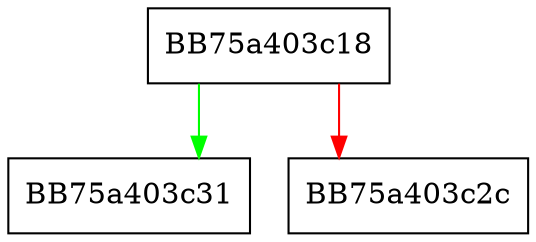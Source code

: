 digraph _Check_max_size {
  node [shape="box"];
  graph [splines=ortho];
  BB75a403c18 -> BB75a403c31 [color="green"];
  BB75a403c18 -> BB75a403c2c [color="red"];
}